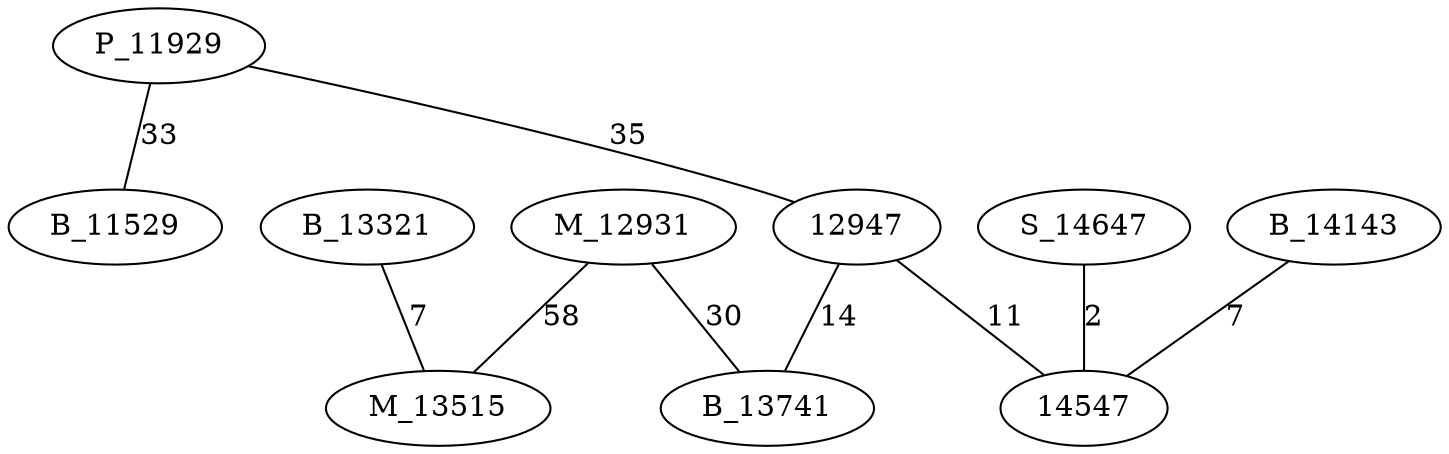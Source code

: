 graph chemin {

	P_11929 -- B_11529 [label=33]
	P_11929 -- 12947 [label=35]
	M_12931 -- B_13741 [label=30]
	M_12931 -- M_13515 [label=58]
	S_14647 -- 14547 [label=2]
	12947 -- B_13741 [label=14]
	12947 -- 14547 [label=11]
	B_14143 -- 14547 [label=7]
	B_13321 -- M_13515 [label=7]

}
